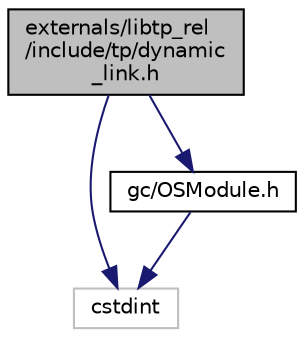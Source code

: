 digraph "externals/libtp_rel/include/tp/dynamic_link.h"
{
 // LATEX_PDF_SIZE
  edge [fontname="Helvetica",fontsize="10",labelfontname="Helvetica",labelfontsize="10"];
  node [fontname="Helvetica",fontsize="10",shape=record];
  Node1 [label="externals/libtp_rel\l/include/tp/dynamic\l_link.h",height=0.2,width=0.4,color="black", fillcolor="grey75", style="filled", fontcolor="black",tooltip="DynamicModuleControl field."];
  Node1 -> Node2 [color="midnightblue",fontsize="10",style="solid",fontname="Helvetica"];
  Node2 [label="cstdint",height=0.2,width=0.4,color="grey75", fillcolor="white", style="filled",tooltip=" "];
  Node1 -> Node3 [color="midnightblue",fontsize="10",style="solid",fontname="Helvetica"];
  Node3 [label="gc/OSModule.h",height=0.2,width=0.4,color="black", fillcolor="white", style="filled",URL="$d1/d45/OSModule_8h.html",tooltip="Holds OSModule definitions (REL)"];
  Node3 -> Node2 [color="midnightblue",fontsize="10",style="solid",fontname="Helvetica"];
}
